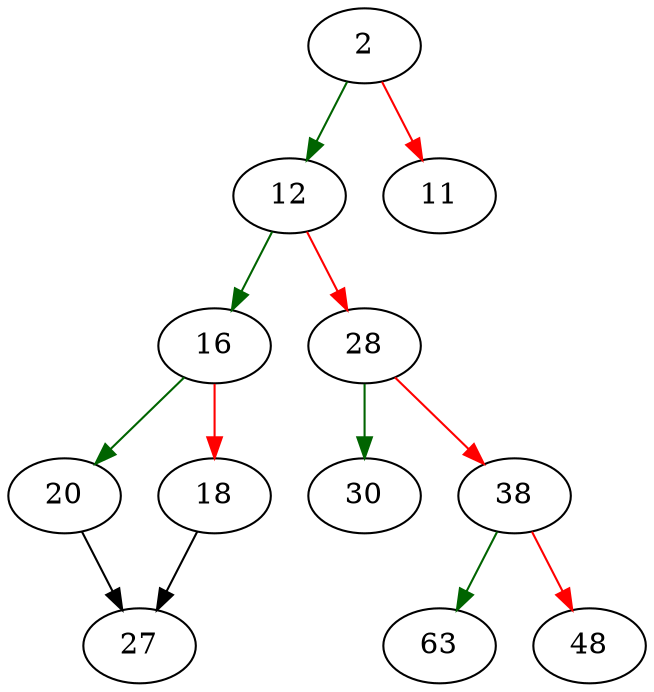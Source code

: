 strict digraph "main" {
	// Node definitions.
	2 [entry=true];
	12;
	11;
	16;
	28;
	20;
	18;
	27;
	30;
	38;
	63;
	48;

	// Edge definitions.
	2 -> 12 [
		color=darkgreen
		cond=true
	];
	2 -> 11 [
		color=red
		cond=false
	];
	12 -> 16 [
		color=darkgreen
		cond=true
	];
	12 -> 28 [
		color=red
		cond=false
	];
	16 -> 20 [
		color=darkgreen
		cond=true
	];
	16 -> 18 [
		color=red
		cond=false
	];
	28 -> 30 [
		color=darkgreen
		cond=true
	];
	28 -> 38 [
		color=red
		cond=false
	];
	20 -> 27;
	18 -> 27;
	38 -> 63 [
		color=darkgreen
		cond=true
	];
	38 -> 48 [
		color=red
		cond=false
	];
}